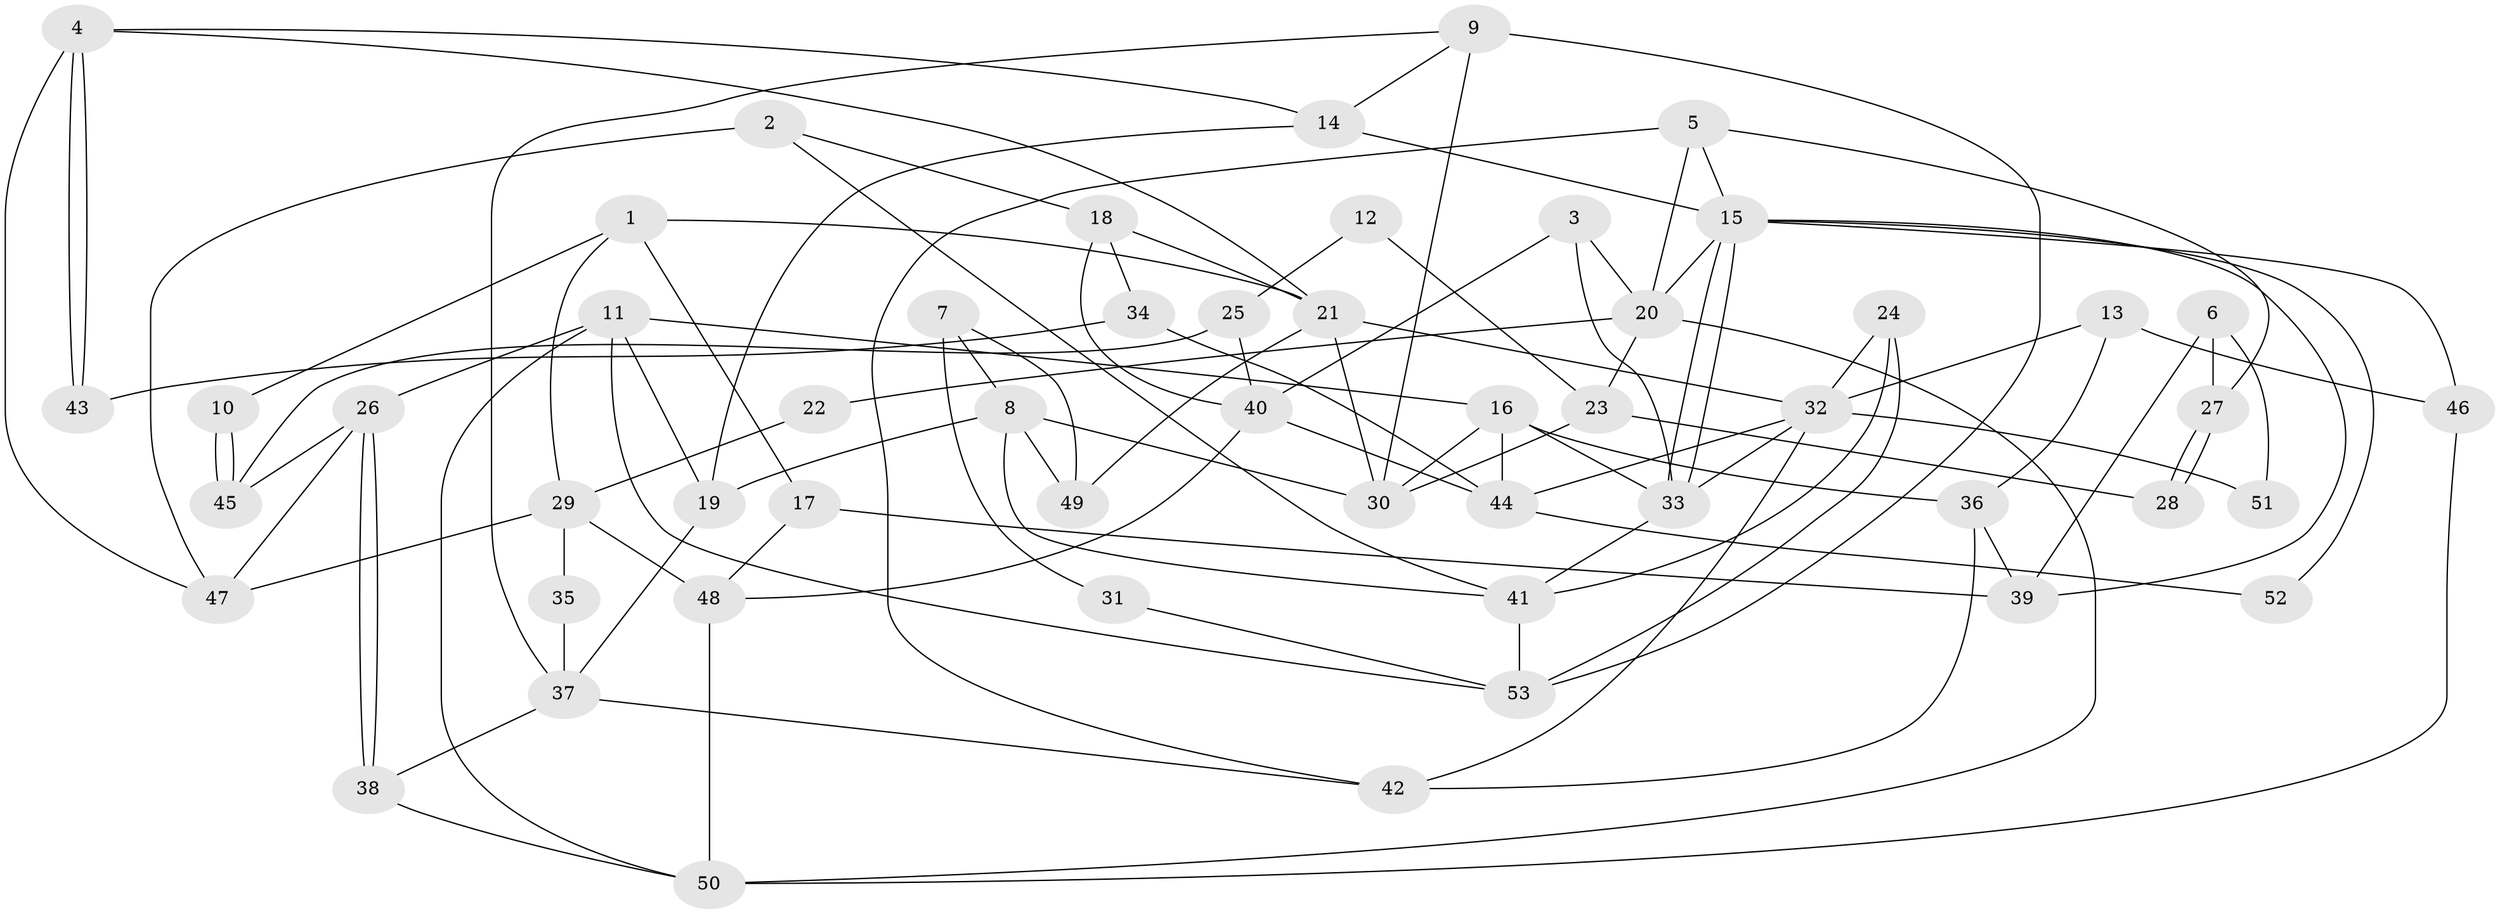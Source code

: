 // coarse degree distribution, {4: 0.12121212121212122, 5: 0.3333333333333333, 6: 0.15151515151515152, 8: 0.06060606060606061, 2: 0.12121212121212122, 7: 0.09090909090909091, 3: 0.12121212121212122}
// Generated by graph-tools (version 1.1) at 2025/52/02/27/25 19:52:02]
// undirected, 53 vertices, 106 edges
graph export_dot {
graph [start="1"]
  node [color=gray90,style=filled];
  1;
  2;
  3;
  4;
  5;
  6;
  7;
  8;
  9;
  10;
  11;
  12;
  13;
  14;
  15;
  16;
  17;
  18;
  19;
  20;
  21;
  22;
  23;
  24;
  25;
  26;
  27;
  28;
  29;
  30;
  31;
  32;
  33;
  34;
  35;
  36;
  37;
  38;
  39;
  40;
  41;
  42;
  43;
  44;
  45;
  46;
  47;
  48;
  49;
  50;
  51;
  52;
  53;
  1 -- 29;
  1 -- 17;
  1 -- 10;
  1 -- 21;
  2 -- 41;
  2 -- 47;
  2 -- 18;
  3 -- 33;
  3 -- 40;
  3 -- 20;
  4 -- 43;
  4 -- 43;
  4 -- 14;
  4 -- 21;
  4 -- 47;
  5 -- 15;
  5 -- 20;
  5 -- 27;
  5 -- 42;
  6 -- 27;
  6 -- 39;
  6 -- 51;
  7 -- 8;
  7 -- 49;
  7 -- 31;
  8 -- 30;
  8 -- 19;
  8 -- 41;
  8 -- 49;
  9 -- 14;
  9 -- 53;
  9 -- 30;
  9 -- 37;
  10 -- 45;
  10 -- 45;
  11 -- 53;
  11 -- 16;
  11 -- 19;
  11 -- 26;
  11 -- 50;
  12 -- 25;
  12 -- 23;
  13 -- 36;
  13 -- 46;
  13 -- 32;
  14 -- 15;
  14 -- 19;
  15 -- 33;
  15 -- 33;
  15 -- 20;
  15 -- 39;
  15 -- 46;
  15 -- 52;
  16 -- 30;
  16 -- 33;
  16 -- 36;
  16 -- 44;
  17 -- 48;
  17 -- 39;
  18 -- 21;
  18 -- 34;
  18 -- 40;
  19 -- 37;
  20 -- 50;
  20 -- 22;
  20 -- 23;
  21 -- 30;
  21 -- 32;
  21 -- 49;
  22 -- 29;
  23 -- 30;
  23 -- 28;
  24 -- 41;
  24 -- 32;
  24 -- 53;
  25 -- 40;
  25 -- 45;
  26 -- 38;
  26 -- 38;
  26 -- 45;
  26 -- 47;
  27 -- 28;
  27 -- 28;
  29 -- 48;
  29 -- 47;
  29 -- 35;
  31 -- 53;
  32 -- 33;
  32 -- 42;
  32 -- 44;
  32 -- 51;
  33 -- 41;
  34 -- 44;
  34 -- 43;
  35 -- 37;
  36 -- 42;
  36 -- 39;
  37 -- 42;
  37 -- 38;
  38 -- 50;
  40 -- 44;
  40 -- 48;
  41 -- 53;
  44 -- 52;
  46 -- 50;
  48 -- 50;
}
